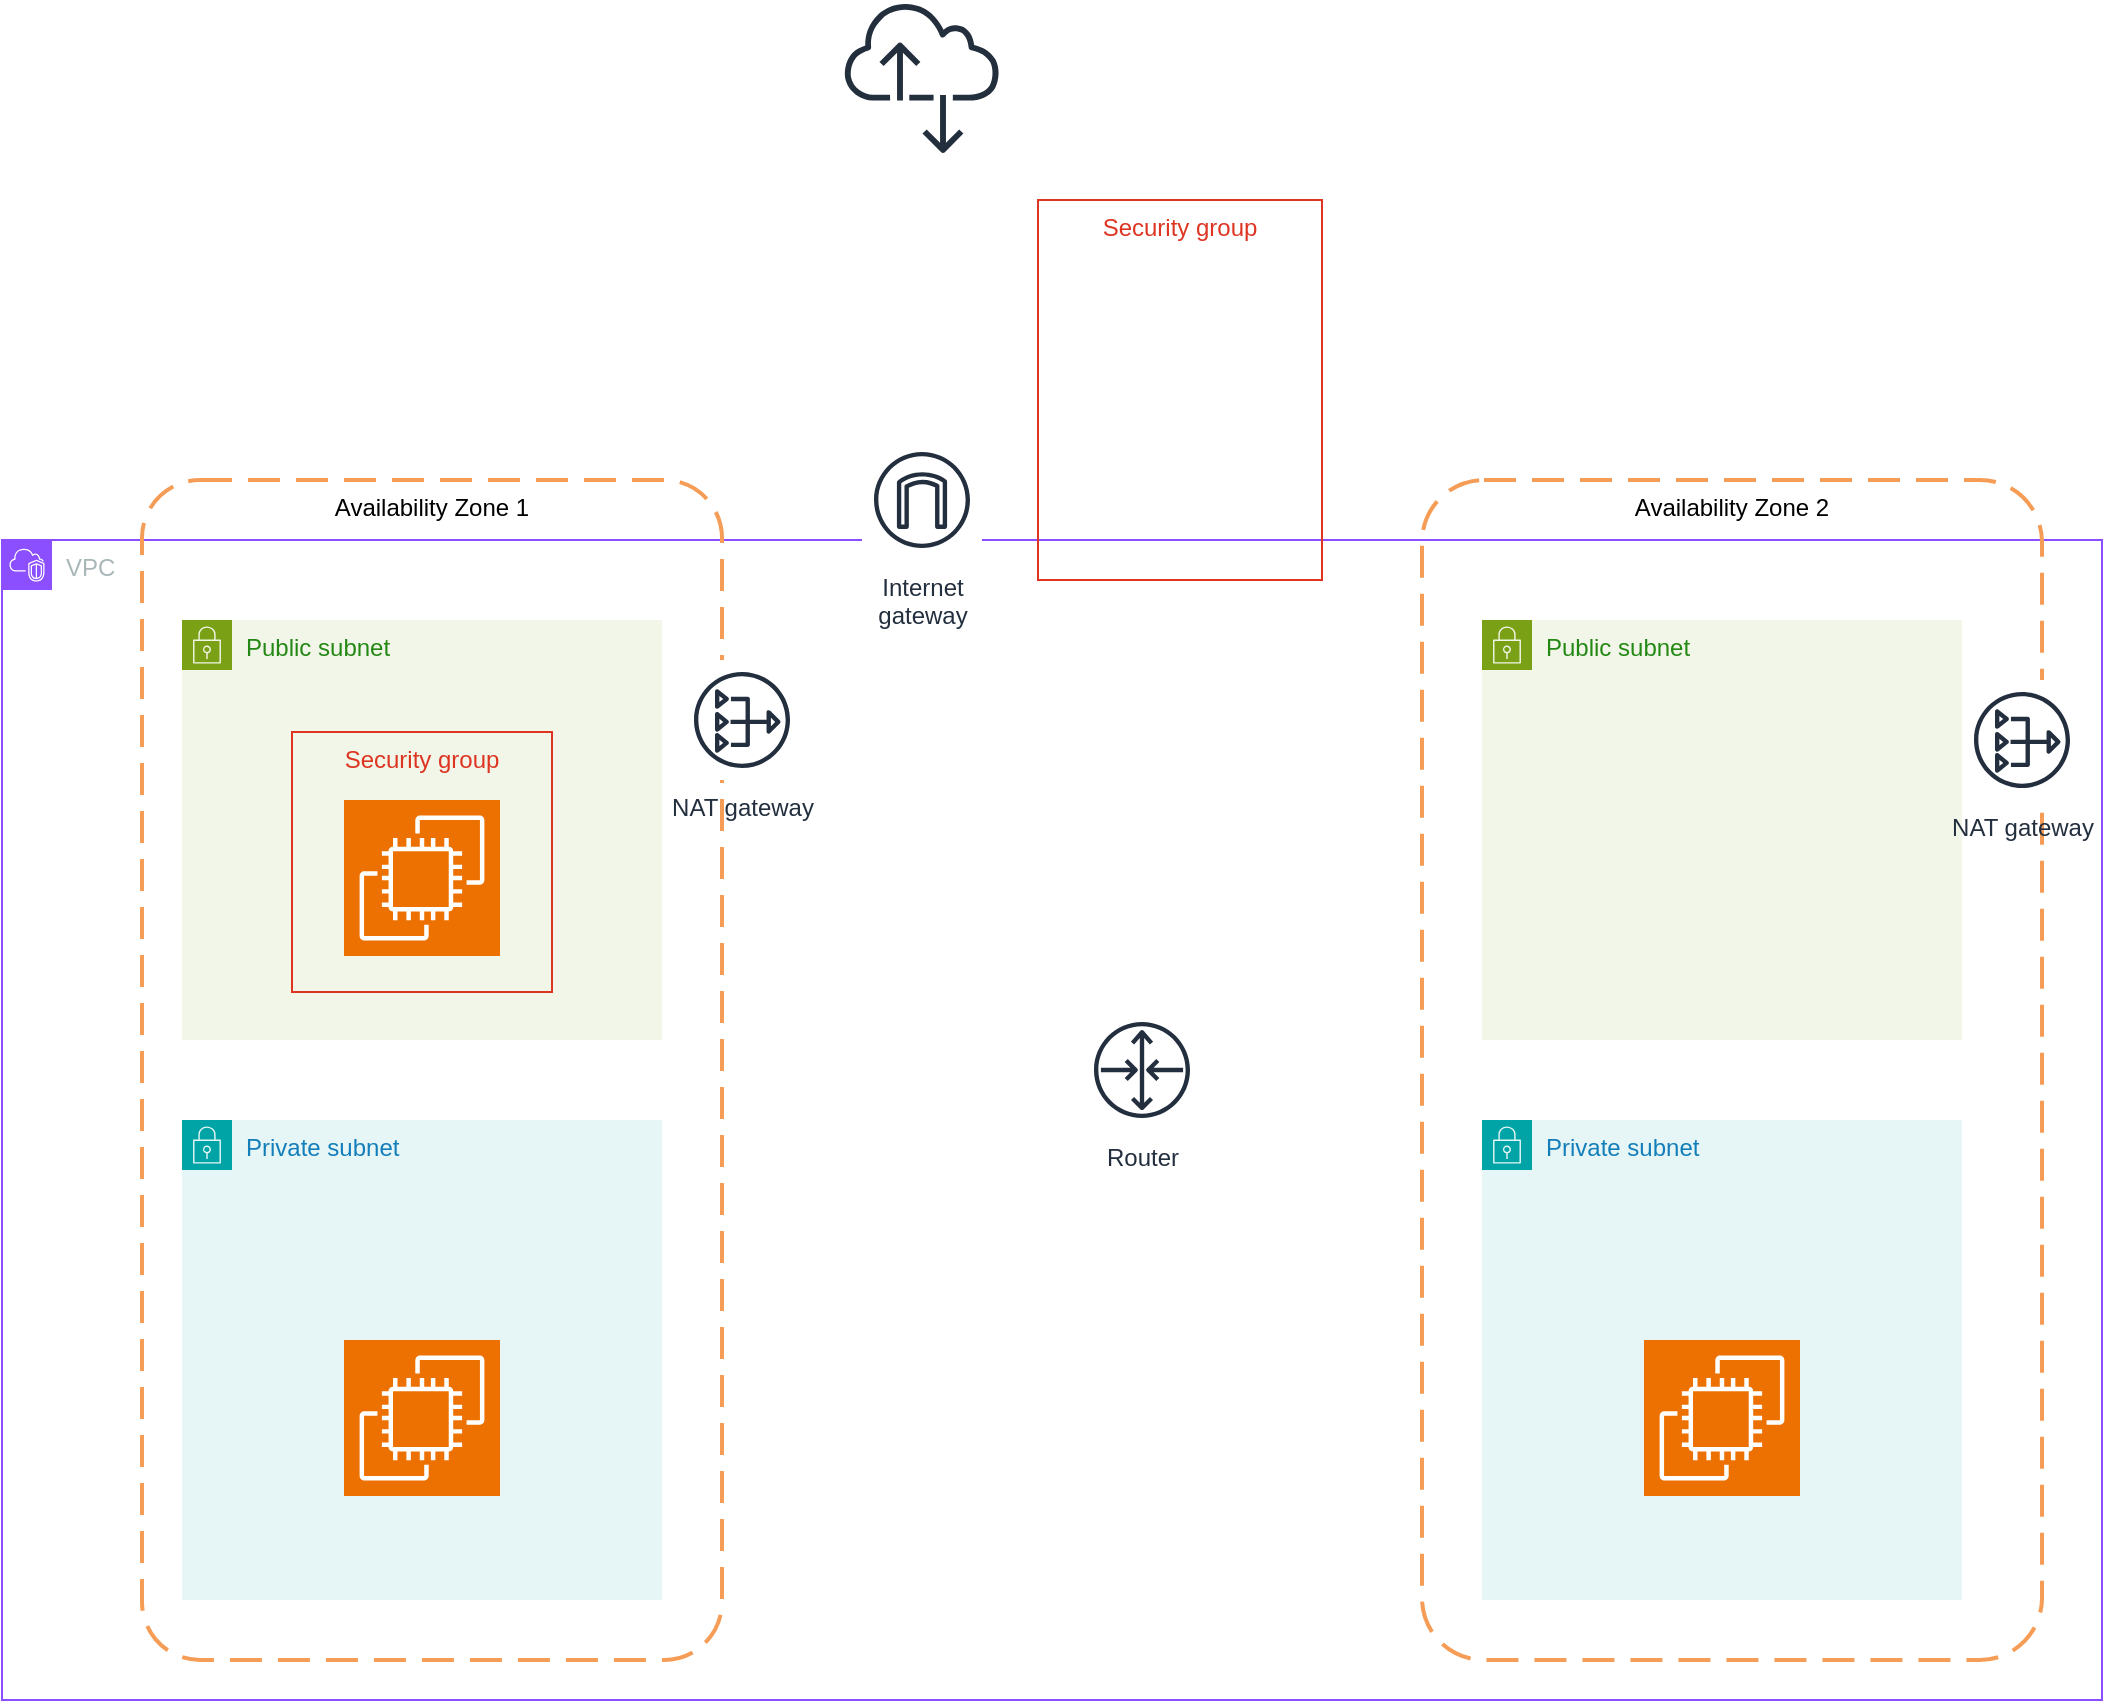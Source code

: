 <mxfile version="23.1.8" type="github">
  <diagram name="Page-1" id="KzXKilguacRmD0BU-H4C">
    <mxGraphModel dx="2122" dy="1956" grid="1" gridSize="10" guides="1" tooltips="1" connect="1" arrows="1" fold="1" page="1" pageScale="1" pageWidth="850" pageHeight="1100" math="0" shadow="0">
      <root>
        <mxCell id="0" />
        <mxCell id="1" parent="0" />
        <mxCell id="LchhOQlb9Tnxj5TwKCO5-1" value="" style="sketch=0;outlineConnect=0;fontColor=#232F3E;gradientColor=none;fillColor=#232F3D;strokeColor=none;dashed=0;verticalLabelPosition=bottom;verticalAlign=top;align=center;html=1;fontSize=12;fontStyle=0;aspect=fixed;pointerEvents=1;shape=mxgraph.aws4.internet_alt2;" parent="1" vertex="1">
          <mxGeometry x="311" y="-40" width="78" height="78" as="geometry" />
        </mxCell>
        <mxCell id="WGfaBnjFPTLpz04p6OpU-2" value="VPC" style="points=[[0,0],[0.25,0],[0.5,0],[0.75,0],[1,0],[1,0.25],[1,0.5],[1,0.75],[1,1],[0.75,1],[0.5,1],[0.25,1],[0,1],[0,0.75],[0,0.5],[0,0.25]];outlineConnect=0;gradientColor=none;html=1;whiteSpace=wrap;fontSize=12;fontStyle=0;container=1;pointerEvents=0;collapsible=0;recursiveResize=0;shape=mxgraph.aws4.group;grIcon=mxgraph.aws4.group_vpc2;strokeColor=#8C4FFF;fillColor=none;verticalAlign=top;align=left;spacingLeft=30;fontColor=#AAB7B8;dashed=0;" vertex="1" parent="1">
          <mxGeometry x="-110" y="230" width="1050" height="580" as="geometry" />
        </mxCell>
        <mxCell id="WGfaBnjFPTLpz04p6OpU-4" value="Availability Zone 2" style="rounded=1;arcSize=10;dashed=1;strokeColor=#F59D56;fillColor=none;gradientColor=none;dashPattern=8 4;strokeWidth=2;verticalAlign=top;align=center;" vertex="1" parent="WGfaBnjFPTLpz04p6OpU-2">
          <mxGeometry x="710" y="-30" width="310" height="590" as="geometry" />
        </mxCell>
        <mxCell id="WGfaBnjFPTLpz04p6OpU-3" value="Availability Zone 1" style="rounded=1;arcSize=10;dashed=1;strokeColor=#F59D56;fillColor=none;gradientColor=none;dashPattern=8 4;strokeWidth=2;verticalAlign=top;" vertex="1" parent="WGfaBnjFPTLpz04p6OpU-2">
          <mxGeometry x="70" y="-30" width="290" height="590" as="geometry" />
        </mxCell>
        <mxCell id="WGfaBnjFPTLpz04p6OpU-8" value="Public subnet" style="points=[[0,0],[0.25,0],[0.5,0],[0.75,0],[1,0],[1,0.25],[1,0.5],[1,0.75],[1,1],[0.75,1],[0.5,1],[0.25,1],[0,1],[0,0.75],[0,0.5],[0,0.25]];outlineConnect=0;gradientColor=none;html=1;whiteSpace=wrap;fontSize=12;fontStyle=0;container=1;pointerEvents=0;collapsible=0;recursiveResize=0;shape=mxgraph.aws4.group;grIcon=mxgraph.aws4.group_security_group;grStroke=0;strokeColor=#7AA116;fillColor=#F2F6E8;verticalAlign=top;align=left;spacingLeft=30;fontColor=#248814;dashed=0;" vertex="1" parent="WGfaBnjFPTLpz04p6OpU-2">
          <mxGeometry x="90" y="40" width="240" height="210" as="geometry" />
        </mxCell>
        <mxCell id="WGfaBnjFPTLpz04p6OpU-9" value="Public subnet" style="points=[[0,0],[0.25,0],[0.5,0],[0.75,0],[1,0],[1,0.25],[1,0.5],[1,0.75],[1,1],[0.75,1],[0.5,1],[0.25,1],[0,1],[0,0.75],[0,0.5],[0,0.25]];outlineConnect=0;gradientColor=none;html=1;whiteSpace=wrap;fontSize=12;fontStyle=0;container=1;pointerEvents=0;collapsible=0;recursiveResize=0;shape=mxgraph.aws4.group;grIcon=mxgraph.aws4.group_security_group;grStroke=0;strokeColor=#7AA116;fillColor=#F2F6E8;verticalAlign=top;align=left;spacingLeft=30;fontColor=#248814;dashed=0;" vertex="1" parent="WGfaBnjFPTLpz04p6OpU-2">
          <mxGeometry x="740" y="40" width="240" height="210" as="geometry" />
        </mxCell>
        <mxCell id="WGfaBnjFPTLpz04p6OpU-10" value="Private subnet" style="points=[[0,0],[0.25,0],[0.5,0],[0.75,0],[1,0],[1,0.25],[1,0.5],[1,0.75],[1,1],[0.75,1],[0.5,1],[0.25,1],[0,1],[0,0.75],[0,0.5],[0,0.25]];outlineConnect=0;gradientColor=none;html=1;whiteSpace=wrap;fontSize=12;fontStyle=0;container=1;pointerEvents=0;collapsible=0;recursiveResize=0;shape=mxgraph.aws4.group;grIcon=mxgraph.aws4.group_security_group;grStroke=0;strokeColor=#00A4A6;fillColor=#E6F6F7;verticalAlign=top;align=left;spacingLeft=30;fontColor=#147EBA;dashed=0;" vertex="1" parent="WGfaBnjFPTLpz04p6OpU-2">
          <mxGeometry x="90" y="290" width="240" height="240" as="geometry" />
        </mxCell>
        <mxCell id="WGfaBnjFPTLpz04p6OpU-11" value="Private subnet" style="points=[[0,0],[0.25,0],[0.5,0],[0.75,0],[1,0],[1,0.25],[1,0.5],[1,0.75],[1,1],[0.75,1],[0.5,1],[0.25,1],[0,1],[0,0.75],[0,0.5],[0,0.25]];outlineConnect=0;gradientColor=none;html=1;whiteSpace=wrap;fontSize=12;fontStyle=0;container=1;pointerEvents=0;collapsible=0;recursiveResize=0;shape=mxgraph.aws4.group;grIcon=mxgraph.aws4.group_security_group;grStroke=0;strokeColor=#00A4A6;fillColor=#E6F6F7;verticalAlign=top;align=left;spacingLeft=30;fontColor=#147EBA;dashed=0;" vertex="1" parent="WGfaBnjFPTLpz04p6OpU-2">
          <mxGeometry x="740" y="290" width="240" height="240" as="geometry" />
        </mxCell>
        <mxCell id="WGfaBnjFPTLpz04p6OpU-18" value="" style="sketch=0;points=[[0,0,0],[0.25,0,0],[0.5,0,0],[0.75,0,0],[1,0,0],[0,1,0],[0.25,1,0],[0.5,1,0],[0.75,1,0],[1,1,0],[0,0.25,0],[0,0.5,0],[0,0.75,0],[1,0.25,0],[1,0.5,0],[1,0.75,0]];outlineConnect=0;fontColor=#232F3E;fillColor=#ED7100;strokeColor=#ffffff;dashed=0;verticalLabelPosition=bottom;verticalAlign=top;align=center;html=1;fontSize=12;fontStyle=0;aspect=fixed;shape=mxgraph.aws4.resourceIcon;resIcon=mxgraph.aws4.ec2;" vertex="1" parent="WGfaBnjFPTLpz04p6OpU-11">
          <mxGeometry x="81" y="110" width="78" height="78" as="geometry" />
        </mxCell>
        <mxCell id="WGfaBnjFPTLpz04p6OpU-15" value="Security group" style="fillColor=none;strokeColor=#DD3522;verticalAlign=top;fontStyle=0;fontColor=#DD3522;whiteSpace=wrap;html=1;" vertex="1" parent="WGfaBnjFPTLpz04p6OpU-2">
          <mxGeometry x="145" y="96" width="130" height="130" as="geometry" />
        </mxCell>
        <mxCell id="WGfaBnjFPTLpz04p6OpU-16" value="" style="sketch=0;points=[[0,0,0],[0.25,0,0],[0.5,0,0],[0.75,0,0],[1,0,0],[0,1,0],[0.25,1,0],[0.5,1,0],[0.75,1,0],[1,1,0],[0,0.25,0],[0,0.5,0],[0,0.75,0],[1,0.25,0],[1,0.5,0],[1,0.75,0]];outlineConnect=0;fontColor=#232F3E;fillColor=#ED7100;strokeColor=#ffffff;dashed=0;verticalLabelPosition=bottom;verticalAlign=top;align=center;html=1;fontSize=12;fontStyle=0;aspect=fixed;shape=mxgraph.aws4.resourceIcon;resIcon=mxgraph.aws4.ec2;" vertex="1" parent="WGfaBnjFPTLpz04p6OpU-2">
          <mxGeometry x="171" y="130" width="78" height="78" as="geometry" />
        </mxCell>
        <mxCell id="WGfaBnjFPTLpz04p6OpU-17" value="" style="sketch=0;points=[[0,0,0],[0.25,0,0],[0.5,0,0],[0.75,0,0],[1,0,0],[0,1,0],[0.25,1,0],[0.5,1,0],[0.75,1,0],[1,1,0],[0,0.25,0],[0,0.5,0],[0,0.75,0],[1,0.25,0],[1,0.5,0],[1,0.75,0]];outlineConnect=0;fontColor=#232F3E;fillColor=#ED7100;strokeColor=#ffffff;dashed=0;verticalLabelPosition=bottom;verticalAlign=top;align=center;html=1;fontSize=12;fontStyle=0;aspect=fixed;shape=mxgraph.aws4.resourceIcon;resIcon=mxgraph.aws4.ec2;" vertex="1" parent="WGfaBnjFPTLpz04p6OpU-2">
          <mxGeometry x="171" y="400" width="78" height="78" as="geometry" />
        </mxCell>
        <mxCell id="WGfaBnjFPTLpz04p6OpU-19" value="NAT gateway" style="sketch=0;outlineConnect=0;fontColor=#232F3E;gradientColor=none;strokeColor=#232F3E;fillColor=#ffffff;dashed=0;verticalLabelPosition=bottom;verticalAlign=top;align=center;html=1;fontSize=12;fontStyle=0;aspect=fixed;shape=mxgraph.aws4.resourceIcon;resIcon=mxgraph.aws4.nat_gateway;" vertex="1" parent="WGfaBnjFPTLpz04p6OpU-2">
          <mxGeometry x="340" y="60" width="60" height="60" as="geometry" />
        </mxCell>
        <mxCell id="WGfaBnjFPTLpz04p6OpU-20" value="NAT gateway" style="sketch=0;outlineConnect=0;fontColor=#232F3E;gradientColor=none;strokeColor=#232F3E;fillColor=#ffffff;dashed=0;verticalLabelPosition=bottom;verticalAlign=top;align=center;html=1;fontSize=12;fontStyle=0;aspect=fixed;shape=mxgraph.aws4.resourceIcon;resIcon=mxgraph.aws4.nat_gateway;" vertex="1" parent="WGfaBnjFPTLpz04p6OpU-2">
          <mxGeometry x="980" y="70" width="60" height="60" as="geometry" />
        </mxCell>
        <mxCell id="WGfaBnjFPTLpz04p6OpU-22" value="Router" style="sketch=0;outlineConnect=0;fontColor=#232F3E;gradientColor=none;strokeColor=#232F3E;fillColor=#ffffff;dashed=0;verticalLabelPosition=bottom;verticalAlign=top;align=center;html=1;fontSize=12;fontStyle=0;aspect=fixed;shape=mxgraph.aws4.resourceIcon;resIcon=mxgraph.aws4.router;" vertex="1" parent="WGfaBnjFPTLpz04p6OpU-2">
          <mxGeometry x="540" y="235" width="60" height="60" as="geometry" />
        </mxCell>
        <mxCell id="WGfaBnjFPTLpz04p6OpU-7" value="Security group" style="fillColor=none;strokeColor=#DD3522;verticalAlign=top;fontStyle=0;fontColor=#DD3522;whiteSpace=wrap;html=1;" vertex="1" parent="1">
          <mxGeometry x="408" y="60" width="142" height="190" as="geometry" />
        </mxCell>
        <mxCell id="WGfaBnjFPTLpz04p6OpU-21" value="Internet&#xa;gateway" style="sketch=0;outlineConnect=0;fontColor=#232F3E;gradientColor=none;strokeColor=#232F3E;fillColor=#ffffff;dashed=0;verticalLabelPosition=bottom;verticalAlign=top;align=center;html=1;fontSize=12;fontStyle=0;aspect=fixed;shape=mxgraph.aws4.resourceIcon;resIcon=mxgraph.aws4.internet_gateway;" vertex="1" parent="1">
          <mxGeometry x="320" y="180" width="60" height="60" as="geometry" />
        </mxCell>
      </root>
    </mxGraphModel>
  </diagram>
</mxfile>
